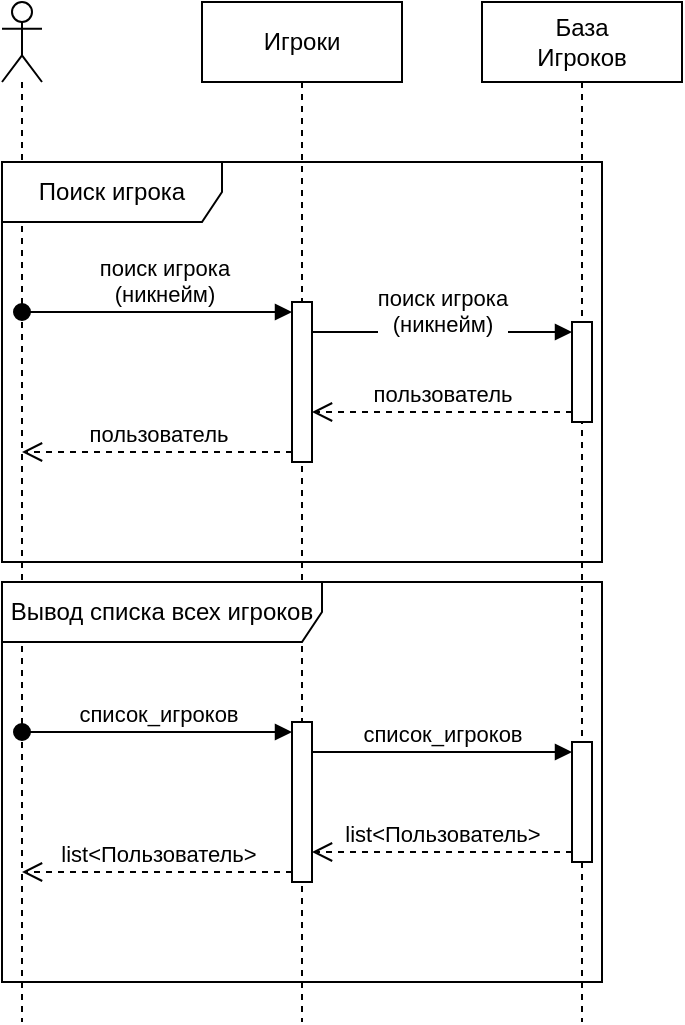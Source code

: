 <mxfile version="27.0.9">
  <diagram name="Страница — 1" id="yyUtlfsY3DkH4NVAhOWo">
    <mxGraphModel dx="1426" dy="841" grid="1" gridSize="10" guides="1" tooltips="1" connect="1" arrows="1" fold="1" page="1" pageScale="1" pageWidth="827" pageHeight="1169" math="0" shadow="0">
      <root>
        <mxCell id="0" />
        <mxCell id="1" parent="0" />
        <mxCell id="yOkbsH9SgtzHtkvF55ci-1" value="" style="shape=umlLifeline;perimeter=lifelinePerimeter;whiteSpace=wrap;html=1;container=1;dropTarget=0;collapsible=0;recursiveResize=0;outlineConnect=0;portConstraint=eastwest;newEdgeStyle={&quot;curved&quot;:0,&quot;rounded&quot;:0};participant=umlActor;" parent="1" vertex="1">
          <mxGeometry x="50" y="40" width="20" height="510" as="geometry" />
        </mxCell>
        <mxCell id="yOkbsH9SgtzHtkvF55ci-2" value="Игроки" style="shape=umlLifeline;perimeter=lifelinePerimeter;whiteSpace=wrap;html=1;container=1;dropTarget=0;collapsible=0;recursiveResize=0;outlineConnect=0;portConstraint=eastwest;newEdgeStyle={&quot;curved&quot;:0,&quot;rounded&quot;:0};" parent="1" vertex="1">
          <mxGeometry x="150" y="40" width="100" height="510" as="geometry" />
        </mxCell>
        <mxCell id="yOkbsH9SgtzHtkvF55ci-6" value="" style="html=1;points=[[0,0,0,0,5],[0,1,0,0,-5],[1,0,0,0,5],[1,1,0,0,-5]];perimeter=orthogonalPerimeter;outlineConnect=0;targetShapes=umlLifeline;portConstraint=eastwest;newEdgeStyle={&quot;curved&quot;:0,&quot;rounded&quot;:0};" parent="yOkbsH9SgtzHtkvF55ci-2" vertex="1">
          <mxGeometry x="45" y="150" width="10" height="80" as="geometry" />
        </mxCell>
        <mxCell id="yOkbsH9SgtzHtkvF55ci-14" value="" style="html=1;points=[[0,0,0,0,5],[0,1,0,0,-5],[1,0,0,0,5],[1,1,0,0,-5]];perimeter=orthogonalPerimeter;outlineConnect=0;targetShapes=umlLifeline;portConstraint=eastwest;newEdgeStyle={&quot;curved&quot;:0,&quot;rounded&quot;:0};" parent="yOkbsH9SgtzHtkvF55ci-2" vertex="1">
          <mxGeometry x="45" y="360" width="10" height="80" as="geometry" />
        </mxCell>
        <mxCell id="yOkbsH9SgtzHtkvF55ci-3" value="База&lt;br&gt;Игроков" style="shape=umlLifeline;perimeter=lifelinePerimeter;whiteSpace=wrap;html=1;container=1;dropTarget=0;collapsible=0;recursiveResize=0;outlineConnect=0;portConstraint=eastwest;newEdgeStyle={&quot;curved&quot;:0,&quot;rounded&quot;:0};" parent="1" vertex="1">
          <mxGeometry x="290" y="40" width="100" height="510" as="geometry" />
        </mxCell>
        <mxCell id="yOkbsH9SgtzHtkvF55ci-8" value="" style="html=1;points=[[0,0,0,0,5],[0,1,0,0,-5],[1,0,0,0,5],[1,1,0,0,-5]];perimeter=orthogonalPerimeter;outlineConnect=0;targetShapes=umlLifeline;portConstraint=eastwest;newEdgeStyle={&quot;curved&quot;:0,&quot;rounded&quot;:0};" parent="yOkbsH9SgtzHtkvF55ci-3" vertex="1">
          <mxGeometry x="45" y="160" width="10" height="50" as="geometry" />
        </mxCell>
        <mxCell id="yOkbsH9SgtzHtkvF55ci-15" value="" style="html=1;points=[[0,0,0,0,5],[0,1,0,0,-5],[1,0,0,0,5],[1,1,0,0,-5]];perimeter=orthogonalPerimeter;outlineConnect=0;targetShapes=umlLifeline;portConstraint=eastwest;newEdgeStyle={&quot;curved&quot;:0,&quot;rounded&quot;:0};" parent="yOkbsH9SgtzHtkvF55ci-3" vertex="1">
          <mxGeometry x="45" y="370" width="10" height="60" as="geometry" />
        </mxCell>
        <mxCell id="yOkbsH9SgtzHtkvF55ci-5" value="поиск игрока&lt;br&gt;(никнейм)" style="html=1;verticalAlign=bottom;startArrow=oval;startFill=1;endArrow=block;startSize=8;curved=0;rounded=0;entryX=0;entryY=0;entryDx=0;entryDy=5;entryPerimeter=0;" parent="1" source="yOkbsH9SgtzHtkvF55ci-1" target="yOkbsH9SgtzHtkvF55ci-6" edge="1">
          <mxGeometry x="0.041" width="60" relative="1" as="geometry">
            <mxPoint x="57.25" y="175" as="sourcePoint" />
            <mxPoint x="192.75" y="180" as="targetPoint" />
            <mxPoint as="offset" />
          </mxGeometry>
        </mxCell>
        <mxCell id="yOkbsH9SgtzHtkvF55ci-7" value="поиск игрока&lt;br&gt;(никнейм)" style="html=1;verticalAlign=bottom;endArrow=block;curved=0;rounded=0;entryX=0;entryY=0;entryDx=0;entryDy=5;entryPerimeter=0;" parent="1" source="yOkbsH9SgtzHtkvF55ci-6" target="yOkbsH9SgtzHtkvF55ci-8" edge="1">
          <mxGeometry y="-5" width="80" relative="1" as="geometry">
            <mxPoint x="227.75" y="190" as="sourcePoint" />
            <mxPoint x="307.75" y="190" as="targetPoint" />
            <mxPoint as="offset" />
          </mxGeometry>
        </mxCell>
        <mxCell id="yOkbsH9SgtzHtkvF55ci-9" value="пользователь" style="html=1;verticalAlign=bottom;endArrow=open;dashed=1;endSize=8;curved=0;rounded=0;exitX=0;exitY=1;exitDx=0;exitDy=-5;exitPerimeter=0;" parent="1" source="yOkbsH9SgtzHtkvF55ci-8" target="yOkbsH9SgtzHtkvF55ci-6" edge="1">
          <mxGeometry relative="1" as="geometry">
            <mxPoint x="317.75" y="220" as="sourcePoint" />
            <mxPoint x="237.75" y="220" as="targetPoint" />
            <mxPoint as="offset" />
          </mxGeometry>
        </mxCell>
        <mxCell id="yOkbsH9SgtzHtkvF55ci-10" value="пользователь" style="html=1;verticalAlign=bottom;endArrow=open;dashed=1;endSize=8;curved=0;rounded=0;exitX=0;exitY=1;exitDx=0;exitDy=-5;exitPerimeter=0;" parent="1" source="yOkbsH9SgtzHtkvF55ci-6" target="yOkbsH9SgtzHtkvF55ci-1" edge="1">
          <mxGeometry relative="1" as="geometry">
            <mxPoint x="157.75" y="240" as="sourcePoint" />
            <mxPoint x="57.25" y="245" as="targetPoint" />
          </mxGeometry>
        </mxCell>
        <mxCell id="yOkbsH9SgtzHtkvF55ci-12" value="Поиск игрока" style="shape=umlFrame;whiteSpace=wrap;html=1;pointerEvents=0;width=110;height=30;" parent="1" vertex="1">
          <mxGeometry x="50" y="120" width="300" height="200" as="geometry" />
        </mxCell>
        <mxCell id="yOkbsH9SgtzHtkvF55ci-13" value="список_игроков" style="html=1;verticalAlign=bottom;startArrow=oval;startFill=1;endArrow=block;startSize=8;curved=0;rounded=0;entryX=0;entryY=0;entryDx=0;entryDy=5;entryPerimeter=0;" parent="1" source="yOkbsH9SgtzHtkvF55ci-1" target="yOkbsH9SgtzHtkvF55ci-14" edge="1">
          <mxGeometry width="60" relative="1" as="geometry">
            <mxPoint x="60" y="410" as="sourcePoint" />
            <mxPoint x="120" y="410" as="targetPoint" />
          </mxGeometry>
        </mxCell>
        <mxCell id="yOkbsH9SgtzHtkvF55ci-16" value="список_игроков" style="html=1;verticalAlign=bottom;endArrow=block;curved=0;rounded=0;entryX=0;entryY=0;entryDx=0;entryDy=5;entryPerimeter=0;" parent="1" source="yOkbsH9SgtzHtkvF55ci-14" target="yOkbsH9SgtzHtkvF55ci-15" edge="1">
          <mxGeometry width="80" relative="1" as="geometry">
            <mxPoint x="220" y="420" as="sourcePoint" />
            <mxPoint x="300" y="420" as="targetPoint" />
          </mxGeometry>
        </mxCell>
        <mxCell id="yOkbsH9SgtzHtkvF55ci-17" value="list&amp;lt;Пользователь&amp;gt;" style="html=1;verticalAlign=bottom;endArrow=open;dashed=1;endSize=8;curved=0;rounded=0;exitX=0;exitY=1;exitDx=0;exitDy=-5;exitPerimeter=0;" parent="1" source="yOkbsH9SgtzHtkvF55ci-15" target="yOkbsH9SgtzHtkvF55ci-14" edge="1">
          <mxGeometry relative="1" as="geometry">
            <mxPoint x="310" y="470" as="sourcePoint" />
            <mxPoint x="230" y="470" as="targetPoint" />
          </mxGeometry>
        </mxCell>
        <mxCell id="yOkbsH9SgtzHtkvF55ci-18" value="list&amp;lt;Пользователь&amp;gt;" style="html=1;verticalAlign=bottom;endArrow=open;dashed=1;endSize=8;curved=0;rounded=0;exitX=0;exitY=1;exitDx=0;exitDy=-5;exitPerimeter=0;" parent="1" source="yOkbsH9SgtzHtkvF55ci-14" target="yOkbsH9SgtzHtkvF55ci-1" edge="1">
          <mxGeometry relative="1" as="geometry">
            <mxPoint x="160" y="480" as="sourcePoint" />
            <mxPoint x="80" y="480" as="targetPoint" />
          </mxGeometry>
        </mxCell>
        <mxCell id="yOkbsH9SgtzHtkvF55ci-19" value="Вывод списка всех игроков" style="shape=umlFrame;whiteSpace=wrap;html=1;pointerEvents=0;width=160;height=30;" parent="1" vertex="1">
          <mxGeometry x="50" y="330" width="300" height="200" as="geometry" />
        </mxCell>
      </root>
    </mxGraphModel>
  </diagram>
</mxfile>
